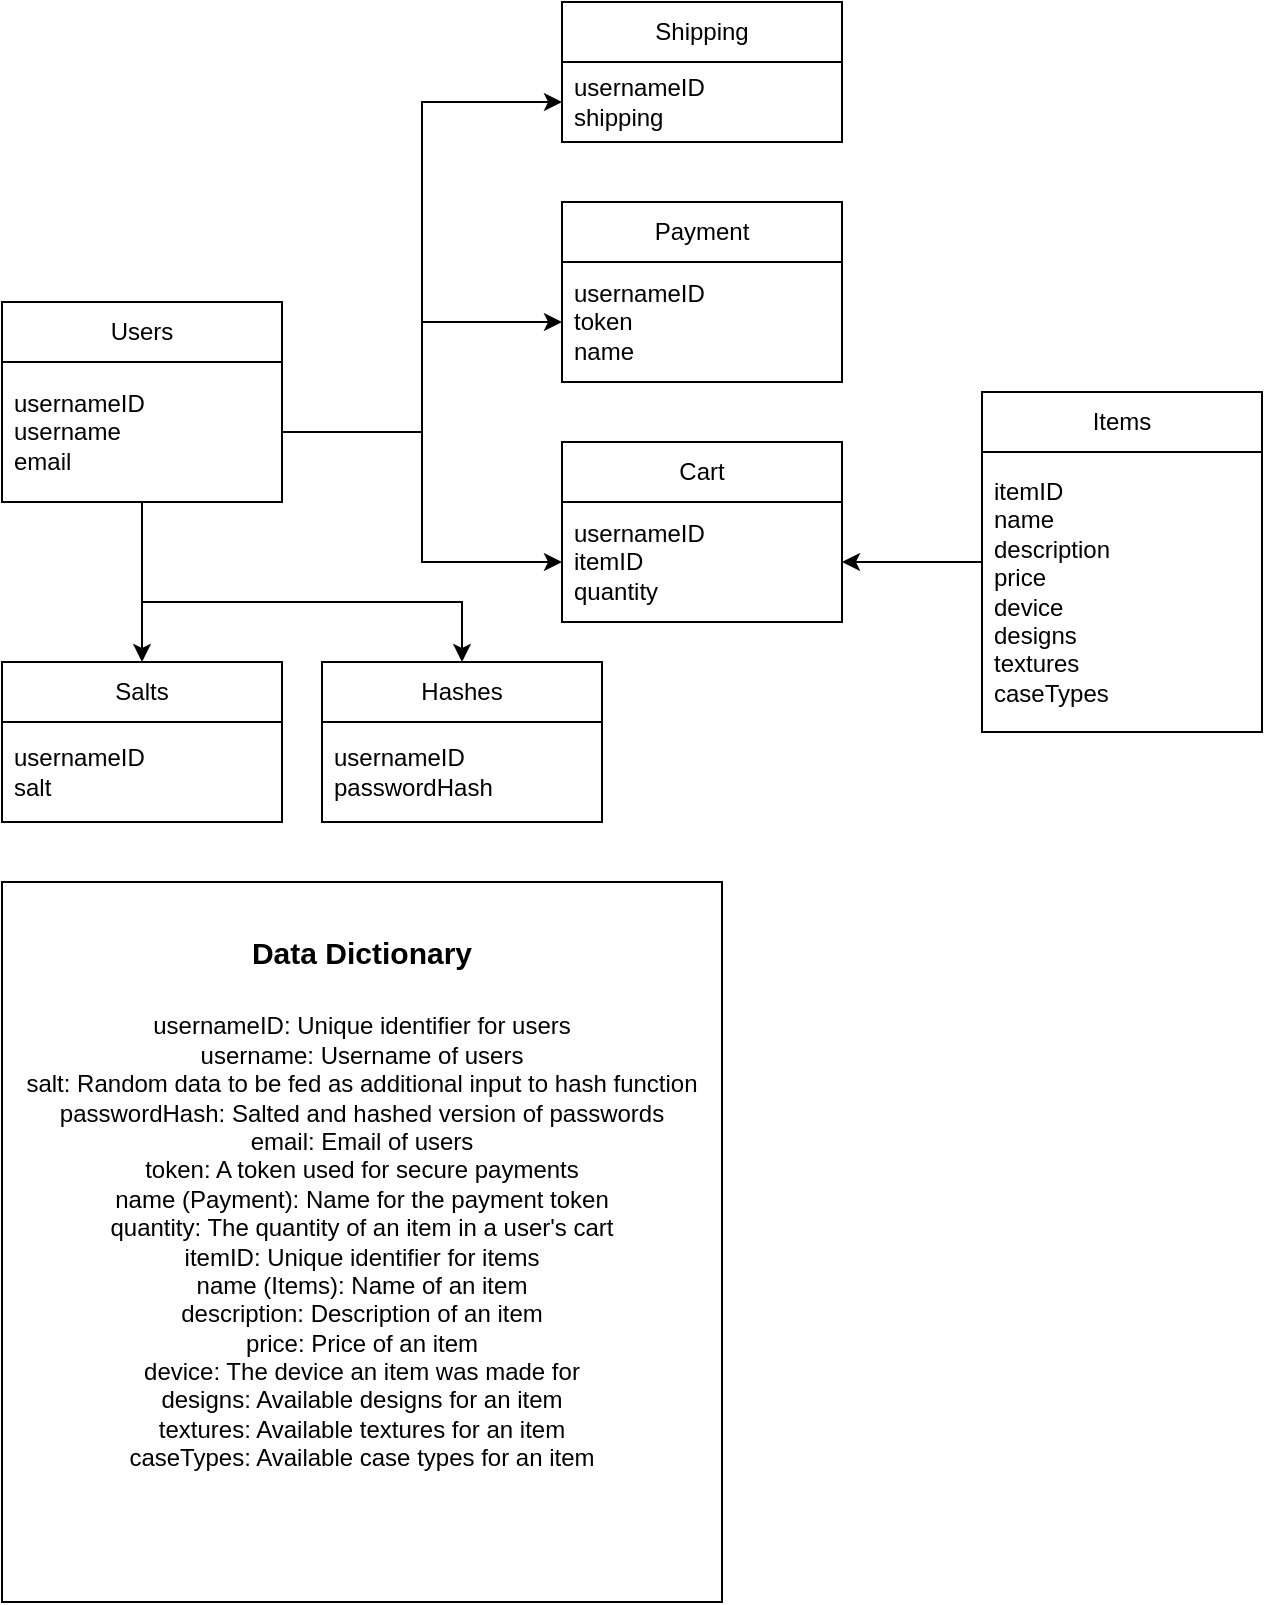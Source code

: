 <mxfile version="22.1.0" type="device">
  <diagram name="Page-1" id="_FKvOTMyCsYz9azfO9wE">
    <mxGraphModel dx="2074" dy="1132" grid="1" gridSize="10" guides="1" tooltips="1" connect="1" arrows="1" fold="1" page="1" pageScale="1" pageWidth="850" pageHeight="1100" math="0" shadow="0">
      <root>
        <mxCell id="0" />
        <mxCell id="1" parent="0" />
        <mxCell id="zYNLiWV28eC9Xt1LlwDq-37" style="edgeStyle=orthogonalEdgeStyle;rounded=0;orthogonalLoop=1;jettySize=auto;html=1;entryX=0.5;entryY=0;entryDx=0;entryDy=0;" parent="1" source="zYNLiWV28eC9Xt1LlwDq-1" target="zYNLiWV28eC9Xt1LlwDq-32" edge="1">
          <mxGeometry relative="1" as="geometry" />
        </mxCell>
        <mxCell id="zYNLiWV28eC9Xt1LlwDq-38" style="edgeStyle=orthogonalEdgeStyle;rounded=0;orthogonalLoop=1;jettySize=auto;html=1;entryX=0.5;entryY=0;entryDx=0;entryDy=0;" parent="1" source="zYNLiWV28eC9Xt1LlwDq-1" target="zYNLiWV28eC9Xt1LlwDq-28" edge="1">
          <mxGeometry relative="1" as="geometry">
            <Array as="points">
              <mxPoint x="150" y="360" />
              <mxPoint x="310" y="360" />
            </Array>
          </mxGeometry>
        </mxCell>
        <mxCell id="zYNLiWV28eC9Xt1LlwDq-1" value="Users" style="swimlane;fontStyle=0;childLayout=stackLayout;horizontal=1;startSize=30;horizontalStack=0;resizeParent=1;resizeParentMax=0;resizeLast=0;collapsible=1;marginBottom=0;whiteSpace=wrap;html=1;" parent="1" vertex="1">
          <mxGeometry x="80" y="210" width="140" height="100" as="geometry" />
        </mxCell>
        <mxCell id="zYNLiWV28eC9Xt1LlwDq-2" value="usernameID&lt;br&gt;username&lt;br&gt;email" style="text;strokeColor=none;fillColor=none;align=left;verticalAlign=middle;spacingLeft=4;spacingRight=4;overflow=hidden;points=[[0,0.5],[1,0.5]];portConstraint=eastwest;rotatable=0;whiteSpace=wrap;html=1;" parent="zYNLiWV28eC9Xt1LlwDq-1" vertex="1">
          <mxGeometry y="30" width="140" height="70" as="geometry" />
        </mxCell>
        <mxCell id="zYNLiWV28eC9Xt1LlwDq-25" style="edgeStyle=orthogonalEdgeStyle;rounded=0;orthogonalLoop=1;jettySize=auto;html=1;entryX=1;entryY=0.5;entryDx=0;entryDy=0;" parent="1" source="zYNLiWV28eC9Xt1LlwDq-8" target="zYNLiWV28eC9Xt1LlwDq-13" edge="1">
          <mxGeometry relative="1" as="geometry" />
        </mxCell>
        <mxCell id="zYNLiWV28eC9Xt1LlwDq-8" value="Items" style="swimlane;fontStyle=0;childLayout=stackLayout;horizontal=1;startSize=30;horizontalStack=0;resizeParent=1;resizeParentMax=0;resizeLast=0;collapsible=1;marginBottom=0;whiteSpace=wrap;html=1;" parent="1" vertex="1">
          <mxGeometry x="570" y="255" width="140" height="170" as="geometry" />
        </mxCell>
        <mxCell id="zYNLiWV28eC9Xt1LlwDq-9" value="itemID&lt;br&gt;name&lt;br&gt;description&lt;br&gt;price&lt;br&gt;device&lt;br&gt;designs&lt;br&gt;textures&lt;br&gt;caseTypes" style="text;strokeColor=none;fillColor=none;align=left;verticalAlign=middle;spacingLeft=4;spacingRight=4;overflow=hidden;points=[[0,0.5],[1,0.5]];portConstraint=eastwest;rotatable=0;whiteSpace=wrap;html=1;" parent="zYNLiWV28eC9Xt1LlwDq-8" vertex="1">
          <mxGeometry y="30" width="140" height="140" as="geometry" />
        </mxCell>
        <mxCell id="zYNLiWV28eC9Xt1LlwDq-12" value="Cart" style="swimlane;fontStyle=0;childLayout=stackLayout;horizontal=1;startSize=30;horizontalStack=0;resizeParent=1;resizeParentMax=0;resizeLast=0;collapsible=1;marginBottom=0;whiteSpace=wrap;html=1;" parent="1" vertex="1">
          <mxGeometry x="360" y="280" width="140" height="90" as="geometry" />
        </mxCell>
        <mxCell id="zYNLiWV28eC9Xt1LlwDq-13" value="usernameID&lt;br&gt;itemID&lt;br&gt;quantity" style="text;strokeColor=none;fillColor=none;align=left;verticalAlign=middle;spacingLeft=4;spacingRight=4;overflow=hidden;points=[[0,0.5],[1,0.5]];portConstraint=eastwest;rotatable=0;whiteSpace=wrap;html=1;" parent="zYNLiWV28eC9Xt1LlwDq-12" vertex="1">
          <mxGeometry y="30" width="140" height="60" as="geometry" />
        </mxCell>
        <mxCell id="zYNLiWV28eC9Xt1LlwDq-16" value="Payment" style="swimlane;fontStyle=0;childLayout=stackLayout;horizontal=1;startSize=30;horizontalStack=0;resizeParent=1;resizeParentMax=0;resizeLast=0;collapsible=1;marginBottom=0;whiteSpace=wrap;html=1;" parent="1" vertex="1">
          <mxGeometry x="360" y="160" width="140" height="90" as="geometry" />
        </mxCell>
        <mxCell id="zYNLiWV28eC9Xt1LlwDq-17" value="usernameID&lt;br&gt;token&lt;br&gt;name" style="text;strokeColor=none;fillColor=none;align=left;verticalAlign=middle;spacingLeft=4;spacingRight=4;overflow=hidden;points=[[0,0.5],[1,0.5]];portConstraint=eastwest;rotatable=0;whiteSpace=wrap;html=1;" parent="zYNLiWV28eC9Xt1LlwDq-16" vertex="1">
          <mxGeometry y="30" width="140" height="60" as="geometry" />
        </mxCell>
        <mxCell id="zYNLiWV28eC9Xt1LlwDq-22" style="edgeStyle=orthogonalEdgeStyle;rounded=0;orthogonalLoop=1;jettySize=auto;html=1;" parent="1" source="zYNLiWV28eC9Xt1LlwDq-2" target="zYNLiWV28eC9Xt1LlwDq-13" edge="1">
          <mxGeometry relative="1" as="geometry" />
        </mxCell>
        <mxCell id="zYNLiWV28eC9Xt1LlwDq-23" style="edgeStyle=orthogonalEdgeStyle;rounded=0;orthogonalLoop=1;jettySize=auto;html=1;exitX=1;exitY=0.5;exitDx=0;exitDy=0;entryX=0;entryY=0.5;entryDx=0;entryDy=0;" parent="1" source="zYNLiWV28eC9Xt1LlwDq-2" target="zYNLiWV28eC9Xt1LlwDq-17" edge="1">
          <mxGeometry relative="1" as="geometry" />
        </mxCell>
        <mxCell id="zYNLiWV28eC9Xt1LlwDq-26" value="usernameID: Unique identifier for users&lt;br&gt;username: Username of users&lt;br&gt;salt: Random data to be fed as additional input to hash function&lt;br&gt;passwordHash: Salted and hashed version of passwords&lt;br&gt;email: Email of users&lt;br&gt;token: A token used for secure payments&lt;br&gt;name (Payment): Name for the payment token&lt;br&gt;quantity: The quantity of an item in a user&#39;s cart&lt;br&gt;itemID: Unique identifier for items&lt;br&gt;name (Items): Name of an item&lt;br&gt;description: Description of an item&lt;br&gt;price: Price of an item&lt;br&gt;device: The device an item was made for&lt;br&gt;designs: Available designs for an item&lt;br&gt;textures: Available textures for an item&lt;br&gt;caseTypes: Available case types for an item" style="whiteSpace=wrap;html=1;aspect=fixed;" parent="1" vertex="1">
          <mxGeometry x="80" y="500" width="360" height="360" as="geometry" />
        </mxCell>
        <mxCell id="zYNLiWV28eC9Xt1LlwDq-27" value="&lt;b&gt;&lt;font style=&quot;font-size: 15px;&quot;&gt;Data Dictionary&lt;/font&gt;&lt;/b&gt;" style="text;html=1;strokeColor=none;fillColor=none;align=center;verticalAlign=middle;whiteSpace=wrap;rounded=0;" parent="1" vertex="1">
          <mxGeometry x="188.12" y="520" width="143.75" height="30" as="geometry" />
        </mxCell>
        <mxCell id="zYNLiWV28eC9Xt1LlwDq-28" value="Hashes" style="swimlane;fontStyle=0;childLayout=stackLayout;horizontal=1;startSize=30;horizontalStack=0;resizeParent=1;resizeParentMax=0;resizeLast=0;collapsible=1;marginBottom=0;whiteSpace=wrap;html=1;" parent="1" vertex="1">
          <mxGeometry x="240" y="390" width="140" height="80" as="geometry" />
        </mxCell>
        <mxCell id="zYNLiWV28eC9Xt1LlwDq-29" value="usernameID&lt;br&gt;passwordHash" style="text;strokeColor=none;fillColor=none;align=left;verticalAlign=middle;spacingLeft=4;spacingRight=4;overflow=hidden;points=[[0,0.5],[1,0.5]];portConstraint=eastwest;rotatable=0;whiteSpace=wrap;html=1;" parent="zYNLiWV28eC9Xt1LlwDq-28" vertex="1">
          <mxGeometry y="30" width="140" height="50" as="geometry" />
        </mxCell>
        <mxCell id="zYNLiWV28eC9Xt1LlwDq-32" value="Salts" style="swimlane;fontStyle=0;childLayout=stackLayout;horizontal=1;startSize=30;horizontalStack=0;resizeParent=1;resizeParentMax=0;resizeLast=0;collapsible=1;marginBottom=0;whiteSpace=wrap;html=1;" parent="1" vertex="1">
          <mxGeometry x="80" y="390" width="140" height="80" as="geometry" />
        </mxCell>
        <mxCell id="zYNLiWV28eC9Xt1LlwDq-33" value="usernameID&lt;br&gt;salt" style="text;strokeColor=none;fillColor=none;align=left;verticalAlign=middle;spacingLeft=4;spacingRight=4;overflow=hidden;points=[[0,0.5],[1,0.5]];portConstraint=eastwest;rotatable=0;whiteSpace=wrap;html=1;" parent="zYNLiWV28eC9Xt1LlwDq-32" vertex="1">
          <mxGeometry y="30" width="140" height="50" as="geometry" />
        </mxCell>
        <mxCell id="NlfKRfeRalax6i9CmGk4-1" value="Shipping" style="swimlane;fontStyle=0;childLayout=stackLayout;horizontal=1;startSize=30;horizontalStack=0;resizeParent=1;resizeParentMax=0;resizeLast=0;collapsible=1;marginBottom=0;whiteSpace=wrap;html=1;" vertex="1" parent="1">
          <mxGeometry x="360" y="60" width="140" height="70" as="geometry" />
        </mxCell>
        <mxCell id="NlfKRfeRalax6i9CmGk4-2" value="usernameID&lt;br&gt;shipping" style="text;strokeColor=none;fillColor=none;align=left;verticalAlign=middle;spacingLeft=4;spacingRight=4;overflow=hidden;points=[[0,0.5],[1,0.5]];portConstraint=eastwest;rotatable=0;whiteSpace=wrap;html=1;" vertex="1" parent="NlfKRfeRalax6i9CmGk4-1">
          <mxGeometry y="30" width="140" height="40" as="geometry" />
        </mxCell>
        <mxCell id="NlfKRfeRalax6i9CmGk4-5" style="edgeStyle=orthogonalEdgeStyle;rounded=0;orthogonalLoop=1;jettySize=auto;html=1;exitX=1;exitY=0.5;exitDx=0;exitDy=0;entryX=0;entryY=0.5;entryDx=0;entryDy=0;" edge="1" parent="1" source="zYNLiWV28eC9Xt1LlwDq-2" target="NlfKRfeRalax6i9CmGk4-2">
          <mxGeometry relative="1" as="geometry" />
        </mxCell>
      </root>
    </mxGraphModel>
  </diagram>
</mxfile>
